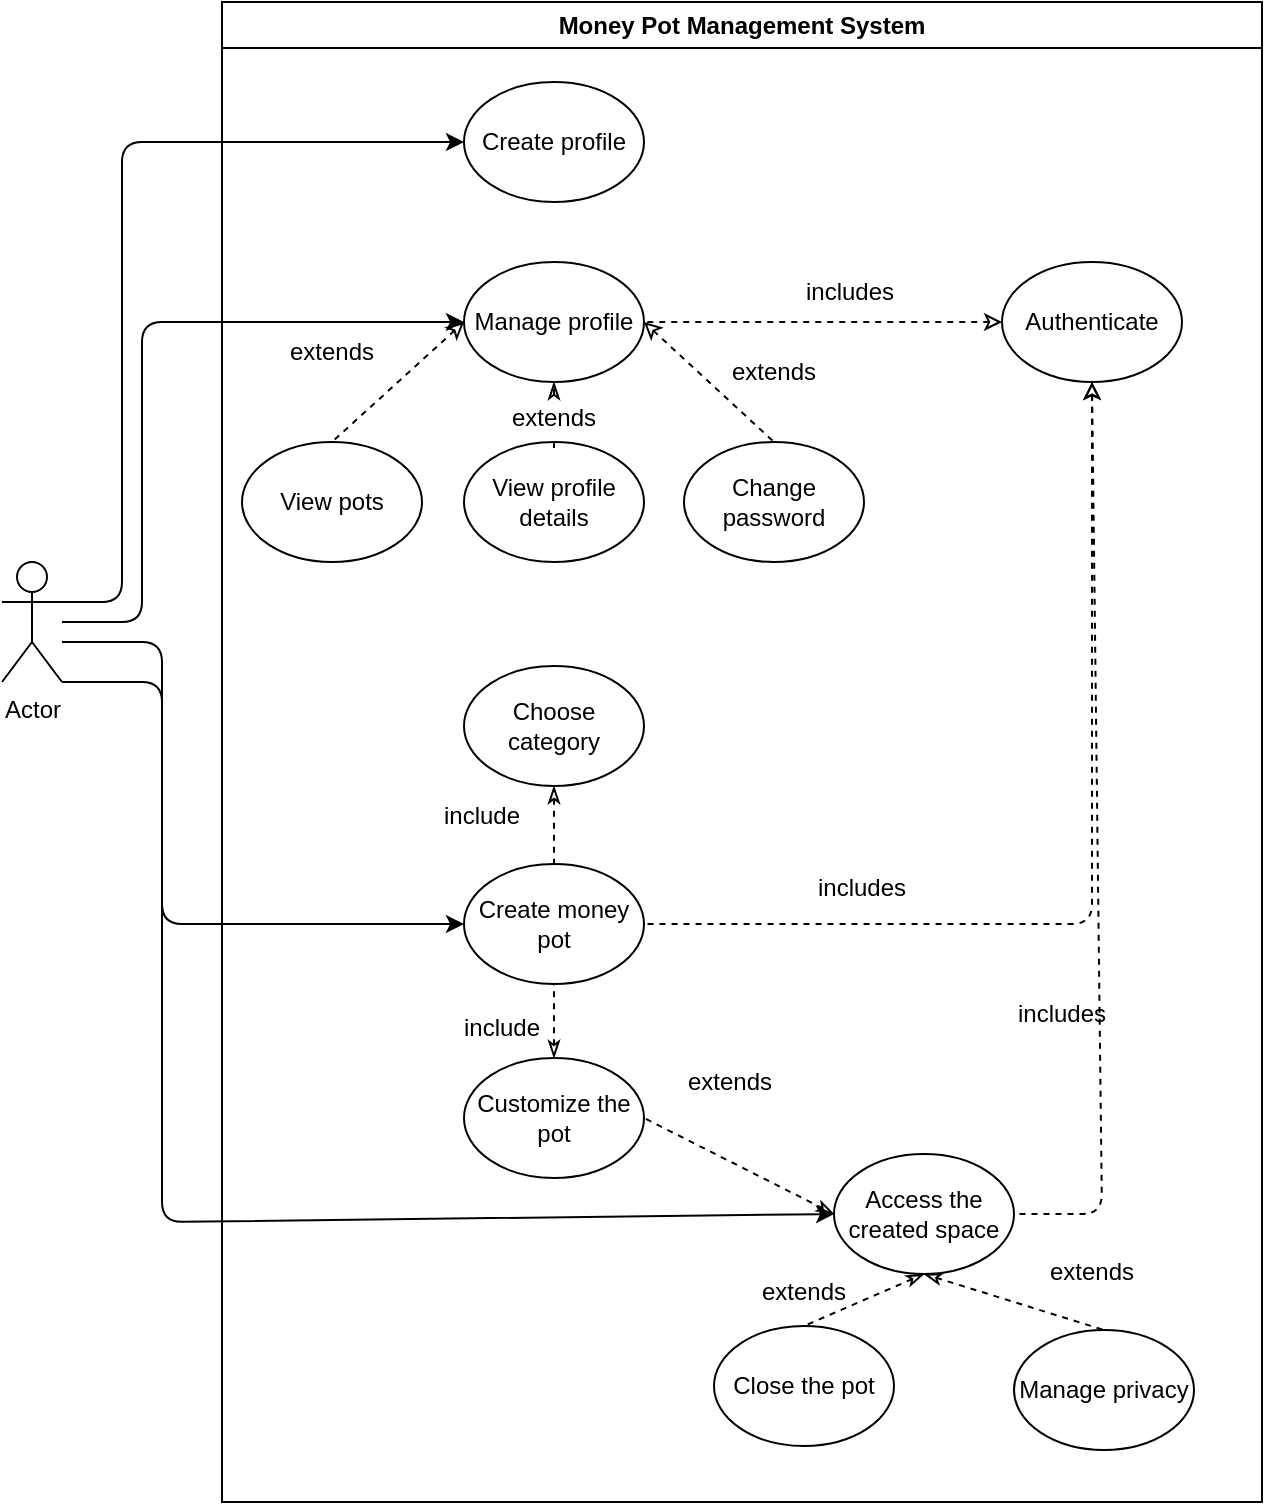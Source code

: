 <mxfile>
    <diagram id="jSPBO2a66_V9cKyfi0hR" name="Page-1">
        <mxGraphModel dx="785" dy="428" grid="1" gridSize="10" guides="1" tooltips="1" connect="1" arrows="1" fold="1" page="1" pageScale="1" pageWidth="850" pageHeight="1100" math="0" shadow="0">
            <root>
                <mxCell id="0"/>
                <mxCell id="1" parent="0"/>
                <mxCell id="2" value="Create profile" style="ellipse;whiteSpace=wrap;html=1;" parent="1" vertex="1">
                    <mxGeometry x="281" y="50" width="90" height="60" as="geometry"/>
                </mxCell>
                <mxCell id="3" value="Manage profile" style="ellipse;whiteSpace=wrap;html=1;" parent="1" vertex="1">
                    <mxGeometry x="281" y="140" width="90" height="60" as="geometry"/>
                </mxCell>
                <mxCell id="4" value="View pots" style="ellipse;whiteSpace=wrap;html=1;" parent="1" vertex="1">
                    <mxGeometry x="170" y="230" width="90" height="60" as="geometry"/>
                </mxCell>
                <mxCell id="5" value="View profile details" style="ellipse;whiteSpace=wrap;html=1;" parent="1" vertex="1">
                    <mxGeometry x="281" y="230" width="90" height="60" as="geometry"/>
                </mxCell>
                <mxCell id="6" value="Change password" style="ellipse;whiteSpace=wrap;html=1;" parent="1" vertex="1">
                    <mxGeometry x="391" y="230" width="90" height="60" as="geometry"/>
                </mxCell>
                <mxCell id="7" value="" style="endArrow=none;dashed=1;html=1;startArrow=classic;startFill=0;exitX=0;exitY=0.5;exitDx=0;exitDy=0;entryX=0.5;entryY=0;entryDx=0;entryDy=0;" parent="1" source="3" target="4" edge="1">
                    <mxGeometry width="50" height="50" relative="1" as="geometry">
                        <mxPoint x="231" y="230" as="sourcePoint"/>
                        <mxPoint x="160" y="320" as="targetPoint"/>
                    </mxGeometry>
                </mxCell>
                <mxCell id="8" value="" style="endArrow=none;dashed=1;html=1;startArrow=classic;startFill=0;exitX=1;exitY=0.5;exitDx=0;exitDy=0;entryX=0.5;entryY=0;entryDx=0;entryDy=0;" parent="1" source="3" target="6" edge="1">
                    <mxGeometry width="50" height="50" relative="1" as="geometry">
                        <mxPoint x="291" y="180" as="sourcePoint"/>
                        <mxPoint x="225" y="240" as="targetPoint"/>
                        <Array as="points"/>
                    </mxGeometry>
                </mxCell>
                <mxCell id="9" value="" style="endArrow=none;dashed=1;html=1;exitX=0.5;exitY=1;exitDx=0;exitDy=0;startArrow=none;startFill=0;" parent="1" source="26" edge="1">
                    <mxGeometry width="50" height="50" relative="1" as="geometry">
                        <mxPoint x="280" y="240" as="sourcePoint"/>
                        <mxPoint x="326" y="230" as="targetPoint"/>
                    </mxGeometry>
                </mxCell>
                <mxCell id="10" value="extends" style="text;strokeColor=none;align=center;fillColor=none;html=1;verticalAlign=middle;whiteSpace=wrap;rounded=0;" parent="1" vertex="1">
                    <mxGeometry x="185" y="170" width="60" height="30" as="geometry"/>
                </mxCell>
                <mxCell id="11" value="include" style="text;strokeColor=none;align=center;fillColor=none;html=1;verticalAlign=middle;whiteSpace=wrap;rounded=0;" parent="1" vertex="1">
                    <mxGeometry x="260" y="402" width="60" height="30" as="geometry"/>
                </mxCell>
                <mxCell id="12" value="extends" style="text;strokeColor=none;align=center;fillColor=none;html=1;verticalAlign=middle;whiteSpace=wrap;rounded=0;" parent="1" vertex="1">
                    <mxGeometry x="406" y="180" width="60" height="30" as="geometry"/>
                </mxCell>
                <mxCell id="16" value="Authenticate" style="ellipse;whiteSpace=wrap;html=1;" parent="1" vertex="1">
                    <mxGeometry x="550" y="140" width="90" height="60" as="geometry"/>
                </mxCell>
                <mxCell id="17" value="" style="endArrow=none;dashed=1;html=1;startArrow=classic;startFill=0;exitX=0;exitY=0.5;exitDx=0;exitDy=0;entryX=1;entryY=0.5;entryDx=0;entryDy=0;" parent="1" source="16" target="3" edge="1">
                    <mxGeometry width="50" height="50" relative="1" as="geometry">
                        <mxPoint x="530" y="230" as="sourcePoint"/>
                        <mxPoint x="595" y="290" as="targetPoint"/>
                        <Array as="points"/>
                    </mxGeometry>
                </mxCell>
                <mxCell id="18" value="includes" style="text;strokeColor=none;align=center;fillColor=none;html=1;verticalAlign=middle;whiteSpace=wrap;rounded=0;" parent="1" vertex="1">
                    <mxGeometry x="444" y="140" width="60" height="30" as="geometry"/>
                </mxCell>
                <mxCell id="19" value="Choose category" style="ellipse;whiteSpace=wrap;html=1;" parent="1" vertex="1">
                    <mxGeometry x="281" y="342" width="90" height="60" as="geometry"/>
                </mxCell>
                <mxCell id="20" value="Create money pot" style="ellipse;whiteSpace=wrap;html=1;" parent="1" vertex="1">
                    <mxGeometry x="281" y="441" width="90" height="60" as="geometry"/>
                </mxCell>
                <mxCell id="21" value="" style="endArrow=none;dashed=1;html=1;startArrow=classic;startFill=0;exitX=0.5;exitY=1;exitDx=0;exitDy=0;entryX=1;entryY=0.5;entryDx=0;entryDy=0;" parent="1" source="16" target="20" edge="1">
                    <mxGeometry width="50" height="50" relative="1" as="geometry">
                        <mxPoint x="550" y="459.5" as="sourcePoint"/>
                        <mxPoint x="380" y="460" as="targetPoint"/>
                        <Array as="points">
                            <mxPoint x="595" y="471"/>
                        </Array>
                    </mxGeometry>
                </mxCell>
                <mxCell id="22" value="includes" style="text;strokeColor=none;align=center;fillColor=none;html=1;verticalAlign=middle;whiteSpace=wrap;rounded=0;" parent="1" vertex="1">
                    <mxGeometry x="450" y="438" width="60" height="30" as="geometry"/>
                </mxCell>
                <mxCell id="25" value="" style="endArrow=none;dashed=1;html=1;exitX=0.5;exitY=1;exitDx=0;exitDy=0;startArrow=classicThin;startFill=0;entryX=0.5;entryY=0;entryDx=0;entryDy=0;" parent="1" source="19" target="20" edge="1">
                    <mxGeometry width="50" height="50" relative="1" as="geometry">
                        <mxPoint x="336" y="210" as="sourcePoint"/>
                        <mxPoint x="336" y="240" as="targetPoint"/>
                    </mxGeometry>
                </mxCell>
                <mxCell id="27" value="" style="endArrow=none;dashed=1;html=1;exitX=0.5;exitY=1;exitDx=0;exitDy=0;startArrow=classicThin;startFill=0;" parent="1" source="3" target="26" edge="1">
                    <mxGeometry width="50" height="50" relative="1" as="geometry">
                        <mxPoint x="326" y="200" as="sourcePoint"/>
                        <mxPoint x="326" y="230" as="targetPoint"/>
                    </mxGeometry>
                </mxCell>
                <mxCell id="26" value="extends" style="text;strokeColor=none;align=center;fillColor=none;html=1;verticalAlign=middle;whiteSpace=wrap;rounded=0;" parent="1" vertex="1">
                    <mxGeometry x="296" y="203" width="60" height="30" as="geometry"/>
                </mxCell>
                <mxCell id="29" value="Customize the pot" style="ellipse;whiteSpace=wrap;html=1;" parent="1" vertex="1">
                    <mxGeometry x="281" y="538" width="90" height="60" as="geometry"/>
                </mxCell>
                <mxCell id="30" value="" style="endArrow=none;dashed=1;html=1;exitX=0.5;exitY=0;exitDx=0;exitDy=0;startArrow=classicThin;startFill=0;entryX=0.5;entryY=1;entryDx=0;entryDy=0;" parent="1" source="29" target="20" edge="1">
                    <mxGeometry width="50" height="50" relative="1" as="geometry">
                        <mxPoint x="336" y="412" as="sourcePoint"/>
                        <mxPoint x="336" y="451" as="targetPoint"/>
                    </mxGeometry>
                </mxCell>
                <mxCell id="31" value="include" style="text;strokeColor=none;align=center;fillColor=none;html=1;verticalAlign=middle;whiteSpace=wrap;rounded=0;" parent="1" vertex="1">
                    <mxGeometry x="270" y="508" width="60" height="30" as="geometry"/>
                </mxCell>
                <mxCell id="32" value="Access the created space" style="ellipse;whiteSpace=wrap;html=1;" parent="1" vertex="1">
                    <mxGeometry x="466" y="586" width="90" height="60" as="geometry"/>
                </mxCell>
                <mxCell id="33" value="" style="endArrow=none;dashed=1;html=1;exitX=0;exitY=0.5;exitDx=0;exitDy=0;startArrow=classicThin;startFill=0;entryX=1;entryY=0.5;entryDx=0;entryDy=0;" parent="1" source="32" target="29" edge="1">
                    <mxGeometry width="50" height="50" relative="1" as="geometry">
                        <mxPoint x="336" y="412" as="sourcePoint"/>
                        <mxPoint x="336" y="451" as="targetPoint"/>
                    </mxGeometry>
                </mxCell>
                <mxCell id="34" value="extends" style="text;strokeColor=none;align=center;fillColor=none;html=1;verticalAlign=middle;whiteSpace=wrap;rounded=0;" parent="1" vertex="1">
                    <mxGeometry x="384" y="535" width="60" height="30" as="geometry"/>
                </mxCell>
                <mxCell id="35" value="Manage privacy" style="ellipse;whiteSpace=wrap;html=1;" parent="1" vertex="1">
                    <mxGeometry x="556" y="674" width="90" height="60" as="geometry"/>
                </mxCell>
                <mxCell id="36" value="" style="endArrow=none;dashed=1;html=1;exitX=0.5;exitY=1;exitDx=0;exitDy=0;startArrow=classicThin;startFill=0;entryX=0.5;entryY=0;entryDx=0;entryDy=0;" parent="1" source="32" target="35" edge="1">
                    <mxGeometry width="50" height="50" relative="1" as="geometry">
                        <mxPoint x="476" y="578" as="sourcePoint"/>
                        <mxPoint x="381" y="578" as="targetPoint"/>
                    </mxGeometry>
                </mxCell>
                <mxCell id="37" value="extends" style="text;strokeColor=none;align=center;fillColor=none;html=1;verticalAlign=middle;whiteSpace=wrap;rounded=0;" parent="1" vertex="1">
                    <mxGeometry x="565" y="630" width="60" height="30" as="geometry"/>
                </mxCell>
                <mxCell id="38" value="Close the pot" style="ellipse;whiteSpace=wrap;html=1;" parent="1" vertex="1">
                    <mxGeometry x="406" y="672" width="90" height="60" as="geometry"/>
                </mxCell>
                <mxCell id="39" value="" style="endArrow=none;dashed=1;html=1;startArrow=classicThin;startFill=0;entryX=0.5;entryY=0;entryDx=0;entryDy=0;exitX=0.5;exitY=1;exitDx=0;exitDy=0;" parent="1" source="32" target="38" edge="1">
                    <mxGeometry width="50" height="50" relative="1" as="geometry">
                        <mxPoint x="521" y="600" as="sourcePoint"/>
                        <mxPoint x="611" y="640" as="targetPoint"/>
                    </mxGeometry>
                </mxCell>
                <mxCell id="40" value="extends" style="text;strokeColor=none;align=center;fillColor=none;html=1;verticalAlign=middle;whiteSpace=wrap;rounded=0;" parent="1" vertex="1">
                    <mxGeometry x="421" y="640" width="60" height="30" as="geometry"/>
                </mxCell>
                <mxCell id="41" value="" style="endArrow=none;dashed=1;html=1;startArrow=classic;startFill=0;entryX=1;entryY=0.5;entryDx=0;entryDy=0;exitX=0.5;exitY=1;exitDx=0;exitDy=0;" parent="1" source="16" target="32" edge="1">
                    <mxGeometry width="50" height="50" relative="1" as="geometry">
                        <mxPoint x="600" y="210" as="sourcePoint"/>
                        <mxPoint x="444" y="521" as="targetPoint"/>
                        <Array as="points">
                            <mxPoint x="600" y="616"/>
                        </Array>
                    </mxGeometry>
                </mxCell>
                <mxCell id="42" value="includes" style="text;strokeColor=none;align=center;fillColor=none;html=1;verticalAlign=middle;whiteSpace=wrap;rounded=0;" parent="1" vertex="1">
                    <mxGeometry x="550" y="501" width="60" height="30" as="geometry"/>
                </mxCell>
                <mxCell id="43" value="Actor" style="shape=umlActor;verticalLabelPosition=bottom;verticalAlign=top;html=1;outlineConnect=0;" parent="1" vertex="1">
                    <mxGeometry x="50" y="290" width="30" height="60" as="geometry"/>
                </mxCell>
                <mxCell id="44" value="" style="endArrow=classic;html=1;exitX=1;exitY=0.333;exitDx=0;exitDy=0;exitPerimeter=0;entryX=0;entryY=0.5;entryDx=0;entryDy=0;" parent="1" source="43" target="2" edge="1">
                    <mxGeometry width="50" height="50" relative="1" as="geometry">
                        <mxPoint x="340" y="350" as="sourcePoint"/>
                        <mxPoint x="390" y="300" as="targetPoint"/>
                        <Array as="points">
                            <mxPoint x="110" y="310"/>
                            <mxPoint x="110" y="80"/>
                        </Array>
                    </mxGeometry>
                </mxCell>
                <mxCell id="45" value="" style="endArrow=classic;html=1;entryX=0;entryY=0.5;entryDx=0;entryDy=0;" parent="1" target="3" edge="1">
                    <mxGeometry width="50" height="50" relative="1" as="geometry">
                        <mxPoint x="80" y="320" as="sourcePoint"/>
                        <mxPoint x="291" y="90" as="targetPoint"/>
                        <Array as="points">
                            <mxPoint x="120" y="320"/>
                            <mxPoint x="120" y="170"/>
                        </Array>
                    </mxGeometry>
                </mxCell>
                <mxCell id="46" value="" style="endArrow=classic;html=1;entryX=0;entryY=0.5;entryDx=0;entryDy=0;" parent="1" target="20" edge="1">
                    <mxGeometry width="50" height="50" relative="1" as="geometry">
                        <mxPoint x="80" y="330" as="sourcePoint"/>
                        <mxPoint x="291" y="180" as="targetPoint"/>
                        <Array as="points">
                            <mxPoint x="130" y="330"/>
                            <mxPoint x="130" y="471"/>
                        </Array>
                    </mxGeometry>
                </mxCell>
                <mxCell id="47" value="" style="endArrow=classic;html=1;entryX=0;entryY=0.5;entryDx=0;entryDy=0;exitX=1;exitY=1;exitDx=0;exitDy=0;exitPerimeter=0;" parent="1" source="43" target="32" edge="1">
                    <mxGeometry width="50" height="50" relative="1" as="geometry">
                        <mxPoint x="80" y="390" as="sourcePoint"/>
                        <mxPoint x="281" y="531" as="targetPoint"/>
                        <Array as="points">
                            <mxPoint x="130" y="350"/>
                            <mxPoint x="130" y="620"/>
                        </Array>
                    </mxGeometry>
                </mxCell>
                <mxCell id="48" value="Money Pot Management System" style="swimlane;whiteSpace=wrap;html=1;" parent="1" vertex="1">
                    <mxGeometry x="160" y="10" width="520" height="750" as="geometry"/>
                </mxCell>
            </root>
        </mxGraphModel>
    </diagram>
</mxfile>